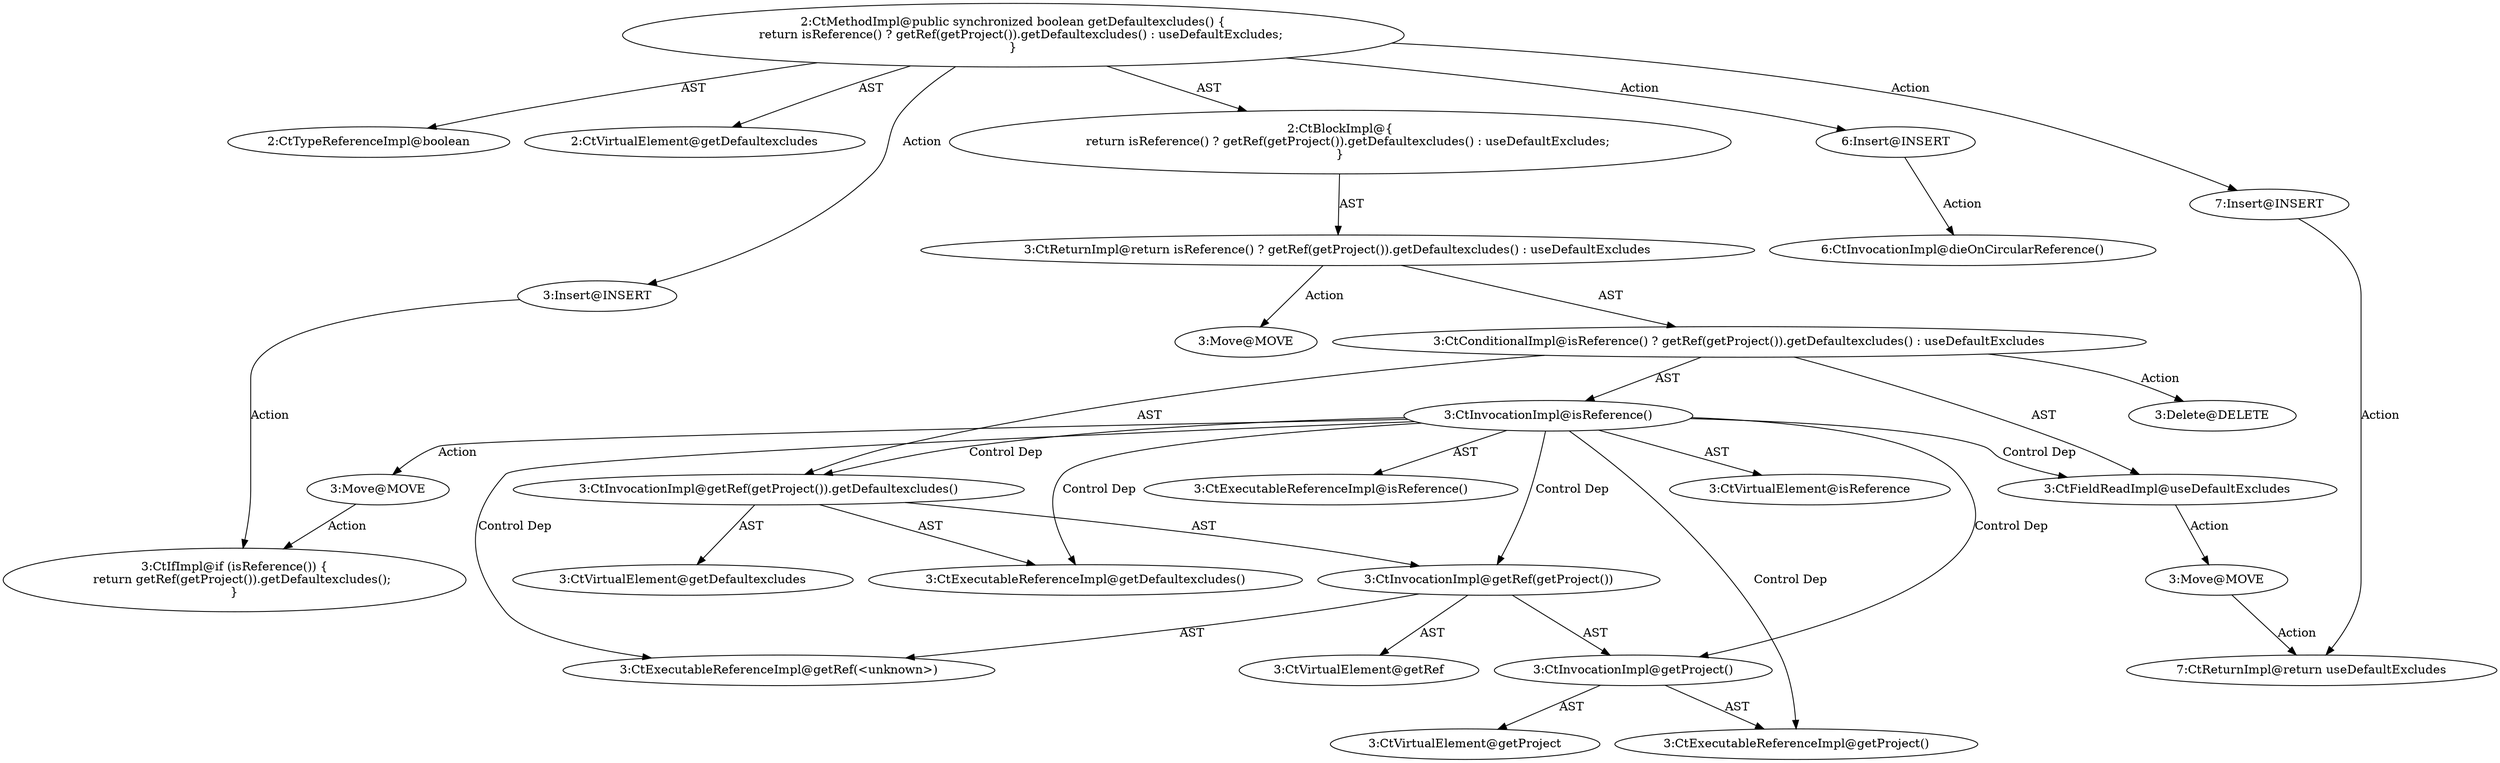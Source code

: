 digraph "getDefaultexcludes#?" {
0 [label="2:CtTypeReferenceImpl@boolean" shape=ellipse]
1 [label="2:CtVirtualElement@getDefaultexcludes" shape=ellipse]
2 [label="3:CtExecutableReferenceImpl@isReference()" shape=ellipse]
3 [label="3:CtVirtualElement@isReference" shape=ellipse]
4 [label="3:CtInvocationImpl@isReference()" shape=ellipse]
5 [label="3:CtExecutableReferenceImpl@getDefaultexcludes()" shape=ellipse]
6 [label="3:CtVirtualElement@getDefaultexcludes" shape=ellipse]
7 [label="3:CtExecutableReferenceImpl@getRef(<unknown>)" shape=ellipse]
8 [label="3:CtVirtualElement@getRef" shape=ellipse]
9 [label="3:CtExecutableReferenceImpl@getProject()" shape=ellipse]
10 [label="3:CtVirtualElement@getProject" shape=ellipse]
11 [label="3:CtInvocationImpl@getProject()" shape=ellipse]
12 [label="3:CtInvocationImpl@getRef(getProject())" shape=ellipse]
13 [label="3:CtInvocationImpl@getRef(getProject()).getDefaultexcludes()" shape=ellipse]
14 [label="3:CtFieldReadImpl@useDefaultExcludes" shape=ellipse]
15 [label="3:CtConditionalImpl@isReference() ? getRef(getProject()).getDefaultexcludes() : useDefaultExcludes" shape=ellipse]
16 [label="3:CtReturnImpl@return isReference() ? getRef(getProject()).getDefaultexcludes() : useDefaultExcludes" shape=ellipse]
17 [label="2:CtBlockImpl@\{
    return isReference() ? getRef(getProject()).getDefaultexcludes() : useDefaultExcludes;
\}" shape=ellipse]
18 [label="2:CtMethodImpl@public synchronized boolean getDefaultexcludes() \{
    return isReference() ? getRef(getProject()).getDefaultexcludes() : useDefaultExcludes;
\}" shape=ellipse]
19 [label="3:Delete@DELETE" shape=ellipse]
20 [label="3:Insert@INSERT" shape=ellipse]
21 [label="3:CtIfImpl@if (isReference()) \{
    return getRef(getProject()).getDefaultexcludes();
\}" shape=ellipse]
22 [label="6:Insert@INSERT" shape=ellipse]
23 [label="6:CtInvocationImpl@dieOnCircularReference()" shape=ellipse]
24 [label="7:Insert@INSERT" shape=ellipse]
25 [label="7:CtReturnImpl@return useDefaultExcludes" shape=ellipse]
26 [label="3:Move@MOVE" shape=ellipse]
27 [label="3:Move@MOVE" shape=ellipse]
28 [label="3:Move@MOVE" shape=ellipse]
4 -> 3 [label="AST"];
4 -> 2 [label="AST"];
4 -> 13 [label="Control Dep"];
4 -> 5 [label="Control Dep"];
4 -> 12 [label="Control Dep"];
4 -> 7 [label="Control Dep"];
4 -> 11 [label="Control Dep"];
4 -> 9 [label="Control Dep"];
4 -> 14 [label="Control Dep"];
4 -> 26 [label="Action"];
11 -> 10 [label="AST"];
11 -> 9 [label="AST"];
12 -> 8 [label="AST"];
12 -> 7 [label="AST"];
12 -> 11 [label="AST"];
13 -> 6 [label="AST"];
13 -> 12 [label="AST"];
13 -> 5 [label="AST"];
14 -> 27 [label="Action"];
15 -> 4 [label="AST"];
15 -> 13 [label="AST"];
15 -> 14 [label="AST"];
15 -> 19 [label="Action"];
16 -> 15 [label="AST"];
16 -> 28 [label="Action"];
17 -> 16 [label="AST"];
18 -> 1 [label="AST"];
18 -> 0 [label="AST"];
18 -> 17 [label="AST"];
18 -> 20 [label="Action"];
18 -> 22 [label="Action"];
18 -> 24 [label="Action"];
20 -> 21 [label="Action"];
22 -> 23 [label="Action"];
24 -> 25 [label="Action"];
26 -> 21 [label="Action"];
27 -> 25 [label="Action"];
}